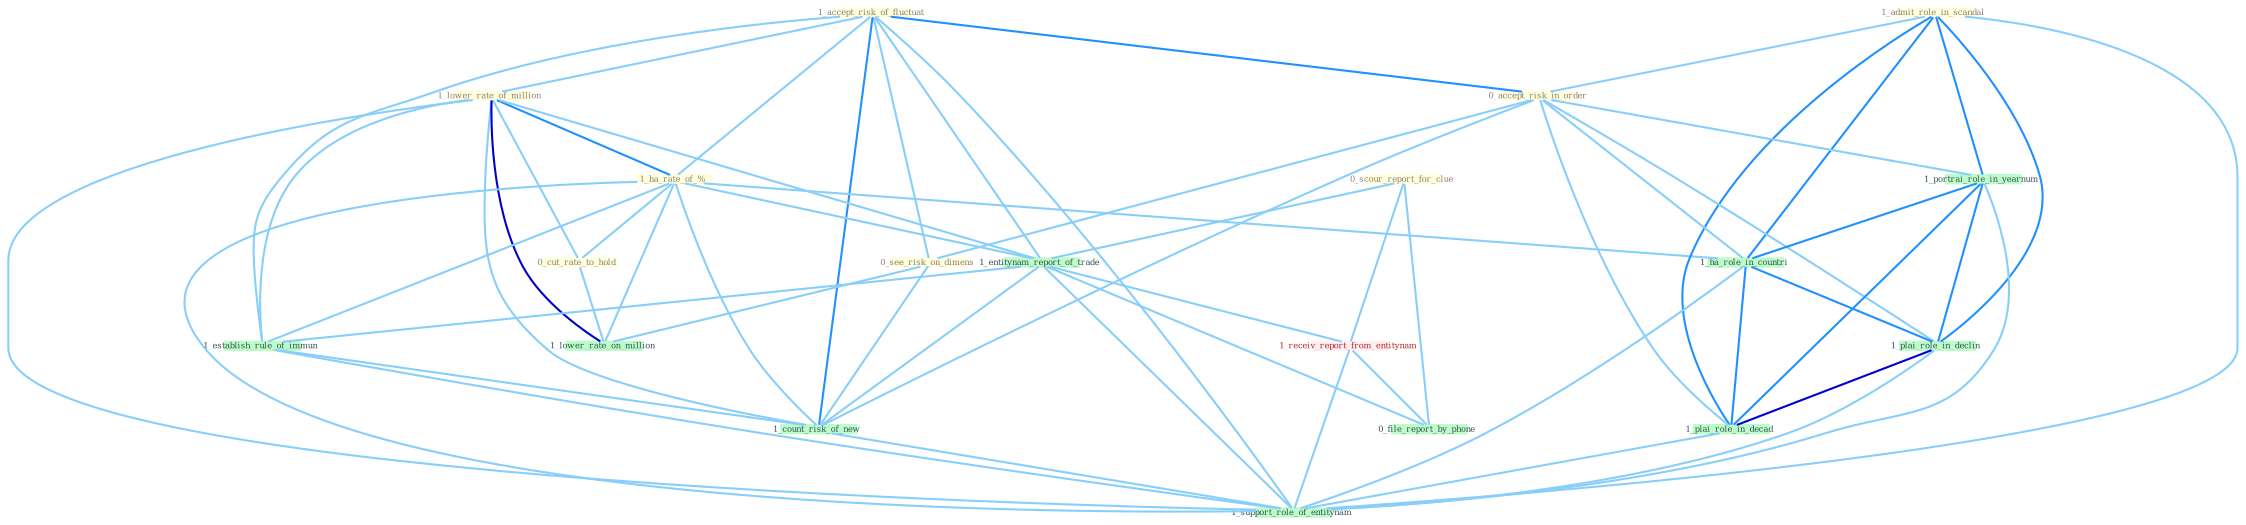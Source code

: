 Graph G{ 
    node
    [shape=polygon,style=filled,width=.5,height=.06,color="#BDFCC9",fixedsize=true,fontsize=4,
    fontcolor="#2f4f4f"];
    {node
    [color="#ffffe0", fontcolor="#8b7d6b"] "1_accept_risk_of_fluctuat " "1_lower_rate_of_million " "0_scour_report_for_clue " "1_ha_rate_of_% " "1_admit_role_in_scandal " "0_accept_risk_in_order " "0_see_risk_on_dimens " "0_cut_rate_to_hold "}
{node [color="#fff0f5", fontcolor="#b22222"] "1_receiv_report_from_entitynam "}
edge [color="#B0E2FF"];

	"1_accept_risk_of_fluctuat " -- "1_lower_rate_of_million " [w="1", color="#87cefa" ];
	"1_accept_risk_of_fluctuat " -- "1_ha_rate_of_% " [w="1", color="#87cefa" ];
	"1_accept_risk_of_fluctuat " -- "0_accept_risk_in_order " [w="2", color="#1e90ff" , len=0.8];
	"1_accept_risk_of_fluctuat " -- "0_see_risk_on_dimens " [w="1", color="#87cefa" ];
	"1_accept_risk_of_fluctuat " -- "1_entitynam_report_of_trade " [w="1", color="#87cefa" ];
	"1_accept_risk_of_fluctuat " -- "1_establish_rule_of_immun " [w="1", color="#87cefa" ];
	"1_accept_risk_of_fluctuat " -- "1_count_risk_of_new " [w="2", color="#1e90ff" , len=0.8];
	"1_accept_risk_of_fluctuat " -- "1_support_role_of_entitynam " [w="1", color="#87cefa" ];
	"1_lower_rate_of_million " -- "1_ha_rate_of_% " [w="2", color="#1e90ff" , len=0.8];
	"1_lower_rate_of_million " -- "0_cut_rate_to_hold " [w="1", color="#87cefa" ];
	"1_lower_rate_of_million " -- "1_lower_rate_on_million " [w="3", color="#0000cd" , len=0.6];
	"1_lower_rate_of_million " -- "1_entitynam_report_of_trade " [w="1", color="#87cefa" ];
	"1_lower_rate_of_million " -- "1_establish_rule_of_immun " [w="1", color="#87cefa" ];
	"1_lower_rate_of_million " -- "1_count_risk_of_new " [w="1", color="#87cefa" ];
	"1_lower_rate_of_million " -- "1_support_role_of_entitynam " [w="1", color="#87cefa" ];
	"0_scour_report_for_clue " -- "1_entitynam_report_of_trade " [w="1", color="#87cefa" ];
	"0_scour_report_for_clue " -- "1_receiv_report_from_entitynam " [w="1", color="#87cefa" ];
	"0_scour_report_for_clue " -- "0_file_report_by_phone " [w="1", color="#87cefa" ];
	"1_ha_rate_of_% " -- "0_cut_rate_to_hold " [w="1", color="#87cefa" ];
	"1_ha_rate_of_% " -- "1_ha_role_in_countri " [w="1", color="#87cefa" ];
	"1_ha_rate_of_% " -- "1_lower_rate_on_million " [w="1", color="#87cefa" ];
	"1_ha_rate_of_% " -- "1_entitynam_report_of_trade " [w="1", color="#87cefa" ];
	"1_ha_rate_of_% " -- "1_establish_rule_of_immun " [w="1", color="#87cefa" ];
	"1_ha_rate_of_% " -- "1_count_risk_of_new " [w="1", color="#87cefa" ];
	"1_ha_rate_of_% " -- "1_support_role_of_entitynam " [w="1", color="#87cefa" ];
	"1_admit_role_in_scandal " -- "0_accept_risk_in_order " [w="1", color="#87cefa" ];
	"1_admit_role_in_scandal " -- "1_portrai_role_in_yearnum " [w="2", color="#1e90ff" , len=0.8];
	"1_admit_role_in_scandal " -- "1_ha_role_in_countri " [w="2", color="#1e90ff" , len=0.8];
	"1_admit_role_in_scandal " -- "1_plai_role_in_declin " [w="2", color="#1e90ff" , len=0.8];
	"1_admit_role_in_scandal " -- "1_plai_role_in_decad " [w="2", color="#1e90ff" , len=0.8];
	"1_admit_role_in_scandal " -- "1_support_role_of_entitynam " [w="1", color="#87cefa" ];
	"0_accept_risk_in_order " -- "0_see_risk_on_dimens " [w="1", color="#87cefa" ];
	"0_accept_risk_in_order " -- "1_portrai_role_in_yearnum " [w="1", color="#87cefa" ];
	"0_accept_risk_in_order " -- "1_ha_role_in_countri " [w="1", color="#87cefa" ];
	"0_accept_risk_in_order " -- "1_plai_role_in_declin " [w="1", color="#87cefa" ];
	"0_accept_risk_in_order " -- "1_count_risk_of_new " [w="1", color="#87cefa" ];
	"0_accept_risk_in_order " -- "1_plai_role_in_decad " [w="1", color="#87cefa" ];
	"0_see_risk_on_dimens " -- "1_lower_rate_on_million " [w="1", color="#87cefa" ];
	"0_see_risk_on_dimens " -- "1_count_risk_of_new " [w="1", color="#87cefa" ];
	"0_cut_rate_to_hold " -- "1_lower_rate_on_million " [w="1", color="#87cefa" ];
	"1_portrai_role_in_yearnum " -- "1_ha_role_in_countri " [w="2", color="#1e90ff" , len=0.8];
	"1_portrai_role_in_yearnum " -- "1_plai_role_in_declin " [w="2", color="#1e90ff" , len=0.8];
	"1_portrai_role_in_yearnum " -- "1_plai_role_in_decad " [w="2", color="#1e90ff" , len=0.8];
	"1_portrai_role_in_yearnum " -- "1_support_role_of_entitynam " [w="1", color="#87cefa" ];
	"1_ha_role_in_countri " -- "1_plai_role_in_declin " [w="2", color="#1e90ff" , len=0.8];
	"1_ha_role_in_countri " -- "1_plai_role_in_decad " [w="2", color="#1e90ff" , len=0.8];
	"1_ha_role_in_countri " -- "1_support_role_of_entitynam " [w="1", color="#87cefa" ];
	"1_entitynam_report_of_trade " -- "1_receiv_report_from_entitynam " [w="1", color="#87cefa" ];
	"1_entitynam_report_of_trade " -- "1_establish_rule_of_immun " [w="1", color="#87cefa" ];
	"1_entitynam_report_of_trade " -- "1_count_risk_of_new " [w="1", color="#87cefa" ];
	"1_entitynam_report_of_trade " -- "0_file_report_by_phone " [w="1", color="#87cefa" ];
	"1_entitynam_report_of_trade " -- "1_support_role_of_entitynam " [w="1", color="#87cefa" ];
	"1_receiv_report_from_entitynam " -- "0_file_report_by_phone " [w="1", color="#87cefa" ];
	"1_receiv_report_from_entitynam " -- "1_support_role_of_entitynam " [w="1", color="#87cefa" ];
	"1_plai_role_in_declin " -- "1_plai_role_in_decad " [w="3", color="#0000cd" , len=0.6];
	"1_plai_role_in_declin " -- "1_support_role_of_entitynam " [w="1", color="#87cefa" ];
	"1_establish_rule_of_immun " -- "1_count_risk_of_new " [w="1", color="#87cefa" ];
	"1_establish_rule_of_immun " -- "1_support_role_of_entitynam " [w="1", color="#87cefa" ];
	"1_count_risk_of_new " -- "1_support_role_of_entitynam " [w="1", color="#87cefa" ];
	"1_plai_role_in_decad " -- "1_support_role_of_entitynam " [w="1", color="#87cefa" ];
}